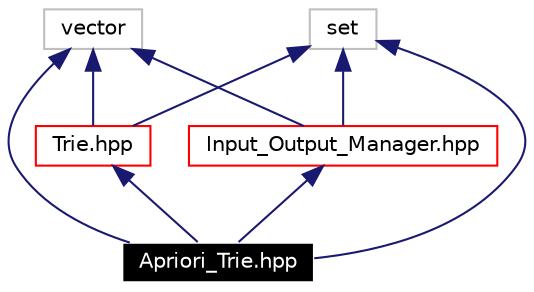 digraph G
{
  edge [fontname="Helvetica",fontsize=10,labelfontname="Helvetica",labelfontsize=10];
  node [fontname="Helvetica",fontsize=10,shape=record];
  Node38 [label="Apriori_Trie.hpp",height=0.2,width=0.4,color="white", fillcolor="black", style="filled" fontcolor="white"];
  Node39 -> Node38 [dir=back,color="midnightblue",fontsize=10,style="solid",fontname="Helvetica"];
  Node39 [label="Trie.hpp",height=0.2,width=0.4,color="red",URL="$Trie_8hpp.html"];
  Node41 -> Node39 [dir=back,color="midnightblue",fontsize=10,style="solid",fontname="Helvetica"];
  Node41 [label="vector",height=0.2,width=0.4,color="grey75"];
  Node42 -> Node39 [dir=back,color="midnightblue",fontsize=10,style="solid",fontname="Helvetica"];
  Node42 [label="set",height=0.2,width=0.4,color="grey75"];
  Node43 -> Node38 [dir=back,color="midnightblue",fontsize=10,style="solid",fontname="Helvetica"];
  Node43 [label="Input_Output_Manager.hpp",height=0.2,width=0.4,color="red",URL="$Input__Output__Manager_8hpp.html"];
  Node41 -> Node43 [dir=back,color="midnightblue",fontsize=10,style="solid",fontname="Helvetica"];
  Node42 -> Node43 [dir=back,color="midnightblue",fontsize=10,style="solid",fontname="Helvetica"];
  Node42 -> Node38 [dir=back,color="midnightblue",fontsize=10,style="solid",fontname="Helvetica"];
  Node41 -> Node38 [dir=back,color="midnightblue",fontsize=10,style="solid",fontname="Helvetica"];
}

